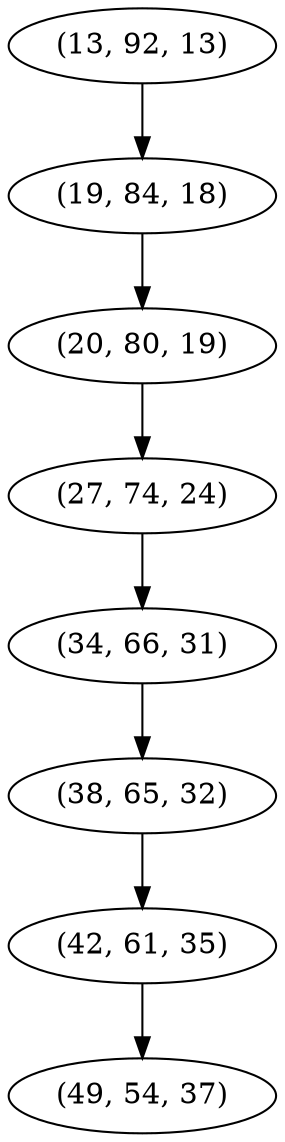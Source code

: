 digraph tree {
    "(13, 92, 13)";
    "(19, 84, 18)";
    "(20, 80, 19)";
    "(27, 74, 24)";
    "(34, 66, 31)";
    "(38, 65, 32)";
    "(42, 61, 35)";
    "(49, 54, 37)";
    "(13, 92, 13)" -> "(19, 84, 18)";
    "(19, 84, 18)" -> "(20, 80, 19)";
    "(20, 80, 19)" -> "(27, 74, 24)";
    "(27, 74, 24)" -> "(34, 66, 31)";
    "(34, 66, 31)" -> "(38, 65, 32)";
    "(38, 65, 32)" -> "(42, 61, 35)";
    "(42, 61, 35)" -> "(49, 54, 37)";
}
